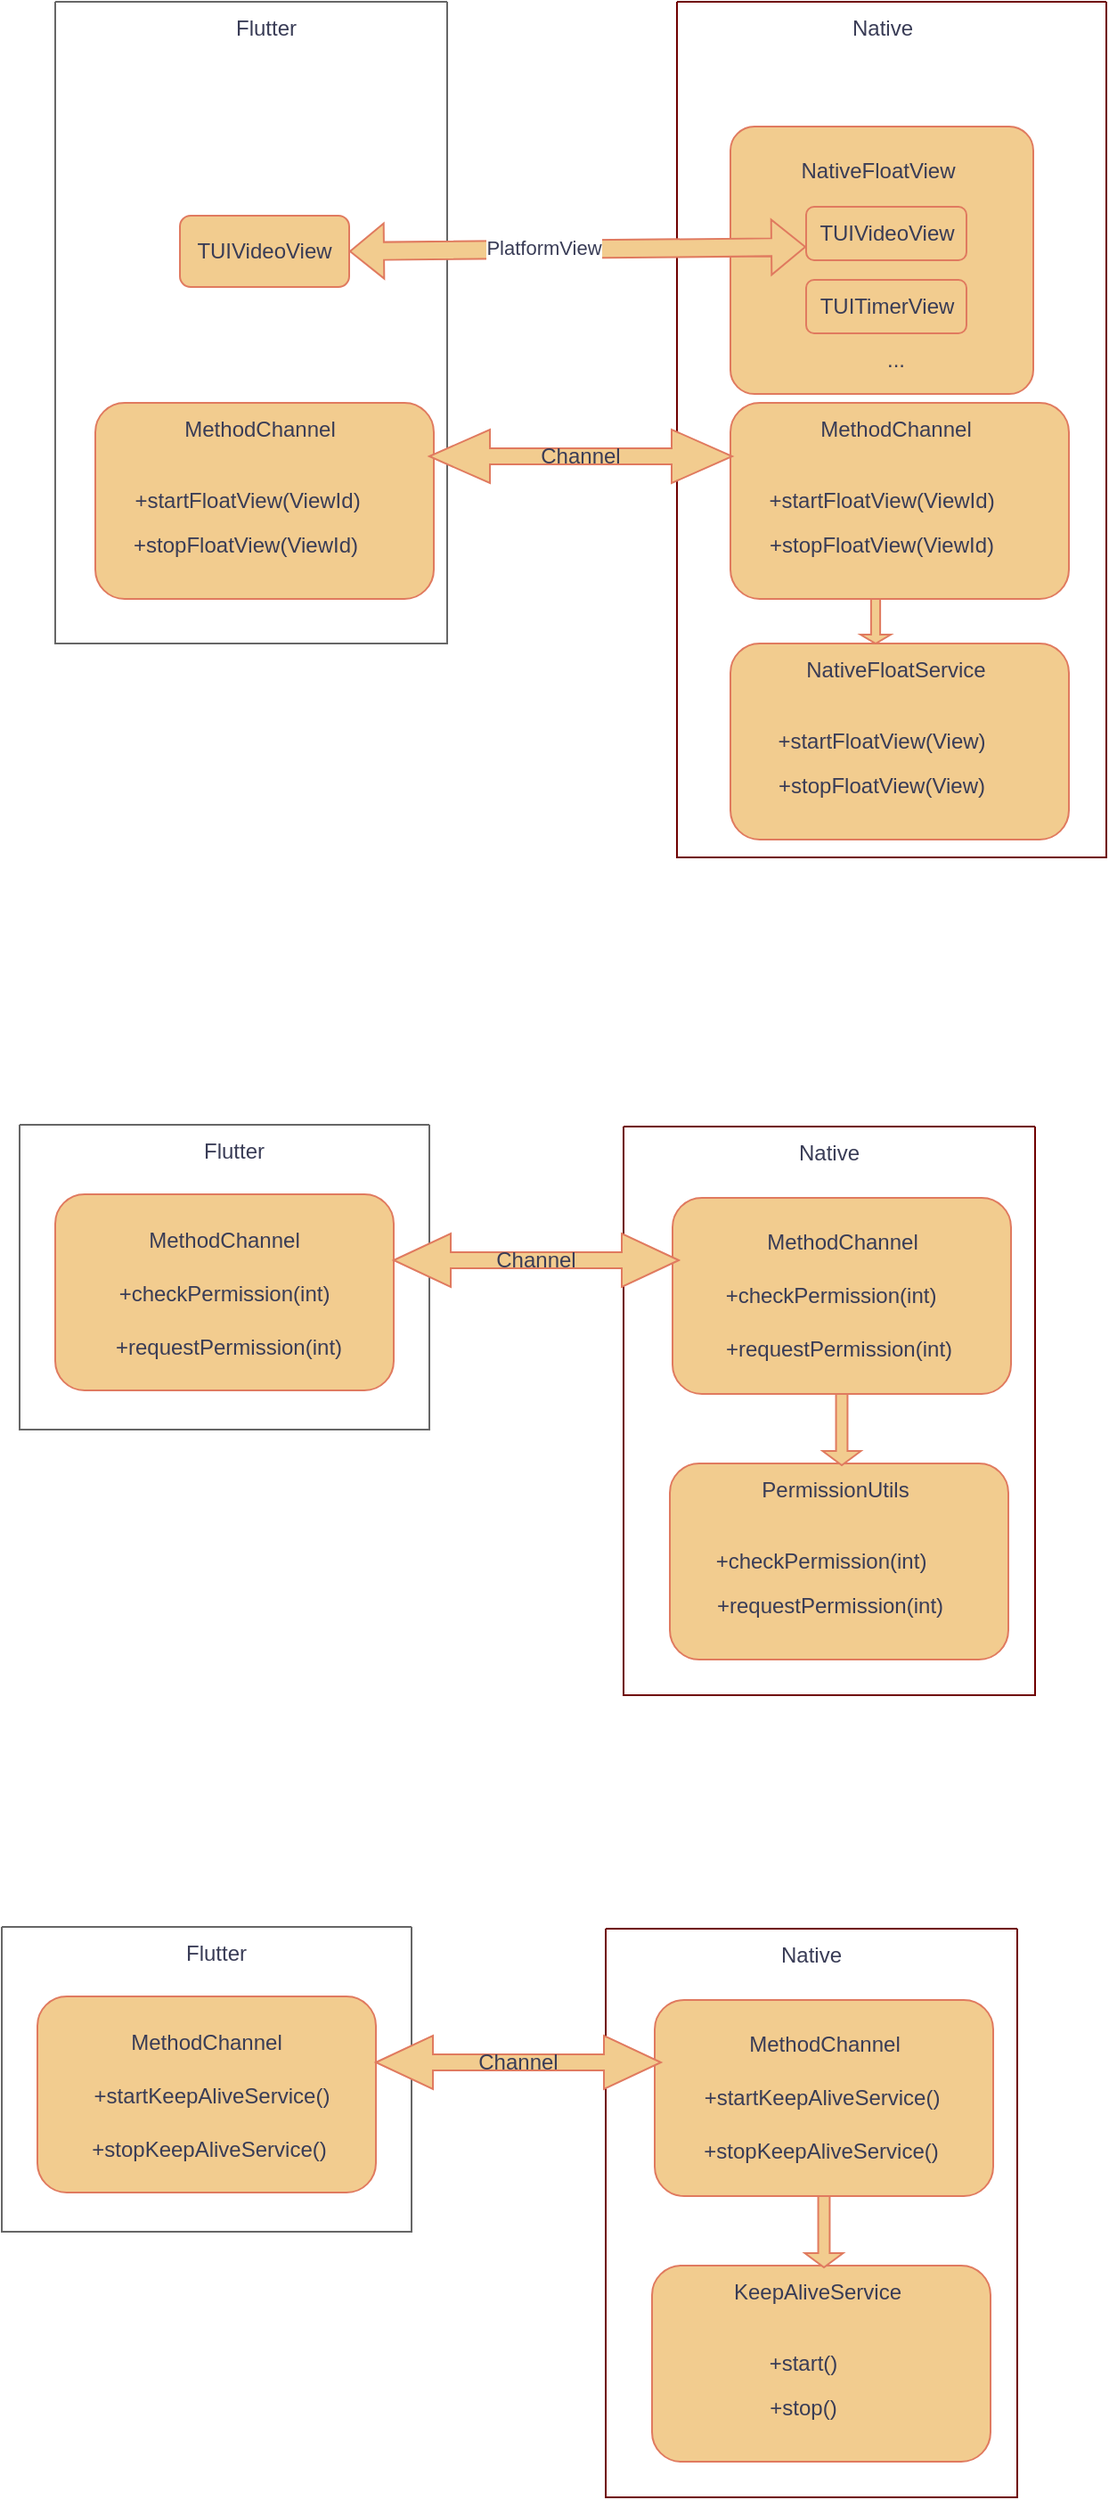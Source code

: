 <mxfile version="21.2.2" type="github">
  <diagram name="第 1 页" id="QmG3-PcEkuPx87hOaXbz">
    <mxGraphModel dx="1169" dy="659" grid="1" gridSize="10" guides="1" tooltips="1" connect="1" arrows="1" fold="1" page="1" pageScale="1" pageWidth="827" pageHeight="1169" math="0" shadow="0">
      <root>
        <mxCell id="0" />
        <mxCell id="1" parent="0" />
        <mxCell id="VjTijOHrhGqJa4PpmiOG-1" value="" style="swimlane;startSize=0;labelBackgroundColor=none;fillColor=#a20025;strokeColor=#6F0000;fontColor=#ffffff;" vertex="1" parent="1">
          <mxGeometry x="449" y="270" width="241" height="480" as="geometry" />
        </mxCell>
        <mxCell id="VjTijOHrhGqJa4PpmiOG-4" value="Native" style="text;html=1;align=center;verticalAlign=middle;resizable=0;points=[];autosize=1;strokeColor=none;fillColor=none;labelBackgroundColor=none;fontColor=#393C56;" vertex="1" parent="VjTijOHrhGqJa4PpmiOG-1">
          <mxGeometry x="85" width="60" height="30" as="geometry" />
        </mxCell>
        <mxCell id="VjTijOHrhGqJa4PpmiOG-7" value="" style="rounded=1;whiteSpace=wrap;html=1;strokeColor=#E07A5F;fontColor=#393C56;fillColor=#F2CC8F;arcSize=9;" vertex="1" parent="VjTijOHrhGqJa4PpmiOG-1">
          <mxGeometry x="30" y="70" width="170" height="150" as="geometry" />
        </mxCell>
        <mxCell id="VjTijOHrhGqJa4PpmiOG-6" value="TUIVideoView" style="rounded=1;whiteSpace=wrap;html=1;strokeColor=#E07A5F;fontColor=#393C56;fillColor=#F2CC8F;" vertex="1" parent="VjTijOHrhGqJa4PpmiOG-1">
          <mxGeometry x="72.5" y="115" width="90" height="30" as="geometry" />
        </mxCell>
        <mxCell id="VjTijOHrhGqJa4PpmiOG-9" value="TUITimerView" style="rounded=1;whiteSpace=wrap;html=1;strokeColor=#E07A5F;fontColor=#393C56;fillColor=#F2CC8F;" vertex="1" parent="VjTijOHrhGqJa4PpmiOG-1">
          <mxGeometry x="72.5" y="156" width="90" height="30" as="geometry" />
        </mxCell>
        <mxCell id="VjTijOHrhGqJa4PpmiOG-10" value="NativeFloatView" style="text;html=1;strokeColor=none;fillColor=none;align=center;verticalAlign=middle;whiteSpace=wrap;rounded=0;fontColor=#393C56;" vertex="1" parent="VjTijOHrhGqJa4PpmiOG-1">
          <mxGeometry x="82.5" y="80" width="60" height="30" as="geometry" />
        </mxCell>
        <mxCell id="VjTijOHrhGqJa4PpmiOG-12" value="..." style="text;html=1;strokeColor=none;fillColor=none;align=center;verticalAlign=middle;whiteSpace=wrap;rounded=0;fontColor=#393C56;" vertex="1" parent="VjTijOHrhGqJa4PpmiOG-1">
          <mxGeometry x="92.5" y="186" width="60" height="30" as="geometry" />
        </mxCell>
        <mxCell id="VjTijOHrhGqJa4PpmiOG-18" value="" style="rounded=1;whiteSpace=wrap;html=1;strokeColor=#E07A5F;fontColor=#393C56;fillColor=#F2CC8F;" vertex="1" parent="VjTijOHrhGqJa4PpmiOG-1">
          <mxGeometry x="30" y="360" width="190" height="110" as="geometry" />
        </mxCell>
        <mxCell id="VjTijOHrhGqJa4PpmiOG-19" value="NativeFloatService" style="text;html=1;strokeColor=none;fillColor=none;align=center;verticalAlign=middle;whiteSpace=wrap;rounded=0;fontColor=#393C56;" vertex="1" parent="VjTijOHrhGqJa4PpmiOG-1">
          <mxGeometry x="92.5" y="360" width="60" height="30" as="geometry" />
        </mxCell>
        <mxCell id="VjTijOHrhGqJa4PpmiOG-20" value="+startFloatView(View)" style="text;html=1;strokeColor=none;fillColor=none;align=center;verticalAlign=middle;whiteSpace=wrap;rounded=0;fontColor=#393C56;" vertex="1" parent="VjTijOHrhGqJa4PpmiOG-1">
          <mxGeometry x="85" y="400" width="60" height="30" as="geometry" />
        </mxCell>
        <mxCell id="VjTijOHrhGqJa4PpmiOG-24" value="+stopFloatView(View)" style="text;html=1;strokeColor=none;fillColor=none;align=center;verticalAlign=middle;whiteSpace=wrap;rounded=0;fontColor=#393C56;" vertex="1" parent="VjTijOHrhGqJa4PpmiOG-1">
          <mxGeometry x="84.5" y="425" width="60" height="30" as="geometry" />
        </mxCell>
        <mxCell id="VjTijOHrhGqJa4PpmiOG-59" value="" style="rounded=1;whiteSpace=wrap;html=1;strokeColor=#E07A5F;fontColor=#393C56;fillColor=#F2CC8F;" vertex="1" parent="VjTijOHrhGqJa4PpmiOG-1">
          <mxGeometry x="30" y="225" width="190" height="110" as="geometry" />
        </mxCell>
        <mxCell id="VjTijOHrhGqJa4PpmiOG-60" value="MethodChannel" style="text;html=1;strokeColor=none;fillColor=none;align=center;verticalAlign=middle;whiteSpace=wrap;rounded=0;fontColor=#393C56;" vertex="1" parent="VjTijOHrhGqJa4PpmiOG-1">
          <mxGeometry x="92.5" y="225" width="60" height="30" as="geometry" />
        </mxCell>
        <mxCell id="VjTijOHrhGqJa4PpmiOG-61" value="+startFloatView(ViewId)" style="text;html=1;strokeColor=none;fillColor=none;align=center;verticalAlign=middle;whiteSpace=wrap;rounded=0;fontColor=#393C56;" vertex="1" parent="VjTijOHrhGqJa4PpmiOG-1">
          <mxGeometry x="85" y="265" width="60" height="30" as="geometry" />
        </mxCell>
        <mxCell id="VjTijOHrhGqJa4PpmiOG-62" value="+stopFloatView(ViewId)" style="text;html=1;strokeColor=none;fillColor=none;align=center;verticalAlign=middle;whiteSpace=wrap;rounded=0;fontColor=#393C56;" vertex="1" parent="VjTijOHrhGqJa4PpmiOG-1">
          <mxGeometry x="84.5" y="290" width="60" height="30" as="geometry" />
        </mxCell>
        <mxCell id="VjTijOHrhGqJa4PpmiOG-70" value="" style="shape=singleArrow;direction=south;whiteSpace=wrap;html=1;strokeColor=#E07A5F;fontColor=#393C56;fillColor=#F2CC8F;" vertex="1" parent="VjTijOHrhGqJa4PpmiOG-1">
          <mxGeometry x="103" y="335" width="17" height="25" as="geometry" />
        </mxCell>
        <mxCell id="VjTijOHrhGqJa4PpmiOG-2" value="" style="swimlane;startSize=0;fillColor=#f5f5f5;strokeColor=#666666;labelBackgroundColor=none;fontColor=#333333;" vertex="1" parent="1">
          <mxGeometry x="100" y="270" width="220" height="360" as="geometry" />
        </mxCell>
        <mxCell id="VjTijOHrhGqJa4PpmiOG-3" value="Flutter" style="text;html=1;align=center;verticalAlign=middle;resizable=0;points=[];autosize=1;strokeColor=none;fillColor=none;labelBackgroundColor=none;fontColor=#393C56;" vertex="1" parent="VjTijOHrhGqJa4PpmiOG-2">
          <mxGeometry x="87.5" width="60" height="30" as="geometry" />
        </mxCell>
        <mxCell id="VjTijOHrhGqJa4PpmiOG-5" value="TUIVideoView" style="rounded=1;whiteSpace=wrap;html=1;strokeColor=#E07A5F;fontColor=#393C56;fillColor=#F2CC8F;" vertex="1" parent="VjTijOHrhGqJa4PpmiOG-2">
          <mxGeometry x="70" y="120" width="95" height="40" as="geometry" />
        </mxCell>
        <mxCell id="VjTijOHrhGqJa4PpmiOG-55" value="" style="rounded=1;whiteSpace=wrap;html=1;strokeColor=#E07A5F;fontColor=#393C56;fillColor=#F2CC8F;" vertex="1" parent="VjTijOHrhGqJa4PpmiOG-2">
          <mxGeometry x="22.5" y="225" width="190" height="110" as="geometry" />
        </mxCell>
        <mxCell id="VjTijOHrhGqJa4PpmiOG-56" value="MethodChannel" style="text;html=1;strokeColor=none;fillColor=none;align=center;verticalAlign=middle;whiteSpace=wrap;rounded=0;fontColor=#393C56;" vertex="1" parent="VjTijOHrhGqJa4PpmiOG-2">
          <mxGeometry x="85" y="225" width="60" height="30" as="geometry" />
        </mxCell>
        <mxCell id="VjTijOHrhGqJa4PpmiOG-57" value="+startFloatView(ViewId)" style="text;html=1;strokeColor=none;fillColor=none;align=center;verticalAlign=middle;whiteSpace=wrap;rounded=0;fontColor=#393C56;" vertex="1" parent="VjTijOHrhGqJa4PpmiOG-2">
          <mxGeometry x="77.5" y="265" width="60" height="30" as="geometry" />
        </mxCell>
        <mxCell id="VjTijOHrhGqJa4PpmiOG-58" value="+stopFloatView(ViewId)" style="text;html=1;strokeColor=none;fillColor=none;align=center;verticalAlign=middle;whiteSpace=wrap;rounded=0;fontColor=#393C56;" vertex="1" parent="VjTijOHrhGqJa4PpmiOG-2">
          <mxGeometry x="77" y="290" width="60" height="30" as="geometry" />
        </mxCell>
        <mxCell id="VjTijOHrhGqJa4PpmiOG-25" value="" style="shape=flexArrow;endArrow=classic;startArrow=classic;html=1;rounded=0;strokeColor=#E07A5F;fontColor=#393C56;fillColor=#F2CC8F;exitX=1;exitY=0.5;exitDx=0;exitDy=0;entryX=0;entryY=0.75;entryDx=0;entryDy=0;" edge="1" parent="1" source="VjTijOHrhGqJa4PpmiOG-5" target="VjTijOHrhGqJa4PpmiOG-6">
          <mxGeometry width="100" height="100" relative="1" as="geometry">
            <mxPoint x="370" y="600" as="sourcePoint" />
            <mxPoint x="470" y="500" as="targetPoint" />
          </mxGeometry>
        </mxCell>
        <mxCell id="VjTijOHrhGqJa4PpmiOG-26" value="PlatformView" style="edgeLabel;html=1;align=center;verticalAlign=middle;resizable=0;points=[];fontColor=#393C56;" vertex="1" connectable="0" parent="VjTijOHrhGqJa4PpmiOG-25">
          <mxGeometry x="-0.154" y="1" relative="1" as="geometry">
            <mxPoint as="offset" />
          </mxGeometry>
        </mxCell>
        <mxCell id="VjTijOHrhGqJa4PpmiOG-27" value="Channel" style="shape=doubleArrow;whiteSpace=wrap;html=1;strokeColor=#E07A5F;fontColor=#393C56;fillColor=#F2CC8F;" vertex="1" parent="1">
          <mxGeometry x="310" y="510" width="170" height="30" as="geometry" />
        </mxCell>
        <mxCell id="VjTijOHrhGqJa4PpmiOG-29" value="" style="swimlane;startSize=0;labelBackgroundColor=none;fillColor=#a20025;strokeColor=#6F0000;fontColor=#ffffff;" vertex="1" parent="1">
          <mxGeometry x="419" y="901" width="231" height="319" as="geometry" />
        </mxCell>
        <mxCell id="VjTijOHrhGqJa4PpmiOG-30" value="Native" style="text;html=1;align=center;verticalAlign=middle;resizable=0;points=[];autosize=1;strokeColor=none;fillColor=none;labelBackgroundColor=none;fontColor=#393C56;" vertex="1" parent="VjTijOHrhGqJa4PpmiOG-29">
          <mxGeometry x="85" width="60" height="30" as="geometry" />
        </mxCell>
        <mxCell id="VjTijOHrhGqJa4PpmiOG-35" value="..." style="text;html=1;strokeColor=none;fillColor=none;align=center;verticalAlign=middle;whiteSpace=wrap;rounded=0;fontColor=#393C56;" vertex="1" parent="VjTijOHrhGqJa4PpmiOG-29">
          <mxGeometry x="92.5" y="206" width="60" height="30" as="geometry" />
        </mxCell>
        <mxCell id="VjTijOHrhGqJa4PpmiOG-36" value="" style="rounded=1;whiteSpace=wrap;html=1;strokeColor=#E07A5F;fontColor=#393C56;fillColor=#F2CC8F;" vertex="1" parent="VjTijOHrhGqJa4PpmiOG-29">
          <mxGeometry x="27.5" y="40" width="190" height="110" as="geometry" />
        </mxCell>
        <mxCell id="VjTijOHrhGqJa4PpmiOG-37" value="MethodChannel" style="text;html=1;strokeColor=none;fillColor=none;align=center;verticalAlign=middle;whiteSpace=wrap;rounded=0;fontColor=#393C56;" vertex="1" parent="VjTijOHrhGqJa4PpmiOG-29">
          <mxGeometry x="92.5" y="50" width="60" height="30" as="geometry" />
        </mxCell>
        <mxCell id="VjTijOHrhGqJa4PpmiOG-38" value="+checkPermission&lt;span style=&quot;background-color: initial;&quot;&gt;(int)&lt;/span&gt;" style="text;html=1;strokeColor=none;fillColor=none;align=center;verticalAlign=middle;whiteSpace=wrap;rounded=0;fontColor=#393C56;" vertex="1" parent="VjTijOHrhGqJa4PpmiOG-29">
          <mxGeometry x="80" y="80" width="72.5" height="30" as="geometry" />
        </mxCell>
        <mxCell id="VjTijOHrhGqJa4PpmiOG-39" value="+requestPermission&lt;span style=&quot;background-color: initial;&quot;&gt;(int)&lt;/span&gt;" style="text;html=1;strokeColor=none;fillColor=none;align=center;verticalAlign=middle;whiteSpace=wrap;rounded=0;fontColor=#393C56;" vertex="1" parent="VjTijOHrhGqJa4PpmiOG-29">
          <mxGeometry x="91" y="110" width="60" height="30" as="geometry" />
        </mxCell>
        <mxCell id="VjTijOHrhGqJa4PpmiOG-71" value="" style="rounded=1;whiteSpace=wrap;html=1;strokeColor=#E07A5F;fontColor=#393C56;fillColor=#F2CC8F;" vertex="1" parent="VjTijOHrhGqJa4PpmiOG-29">
          <mxGeometry x="26" y="189" width="190" height="110" as="geometry" />
        </mxCell>
        <mxCell id="VjTijOHrhGqJa4PpmiOG-72" value="PermissionUtils" style="text;html=1;strokeColor=none;fillColor=none;align=center;verticalAlign=middle;whiteSpace=wrap;rounded=0;fontColor=#393C56;" vertex="1" parent="VjTijOHrhGqJa4PpmiOG-29">
          <mxGeometry x="88.5" y="189" width="60" height="30" as="geometry" />
        </mxCell>
        <mxCell id="VjTijOHrhGqJa4PpmiOG-73" value="+checkPermission(int)" style="text;html=1;strokeColor=none;fillColor=none;align=center;verticalAlign=middle;whiteSpace=wrap;rounded=0;fontColor=#393C56;" vertex="1" parent="VjTijOHrhGqJa4PpmiOG-29">
          <mxGeometry x="81" y="229" width="60" height="30" as="geometry" />
        </mxCell>
        <mxCell id="VjTijOHrhGqJa4PpmiOG-74" value="+requestPermission(int)" style="text;html=1;strokeColor=none;fillColor=none;align=center;verticalAlign=middle;whiteSpace=wrap;rounded=0;fontColor=#393C56;" vertex="1" parent="VjTijOHrhGqJa4PpmiOG-29">
          <mxGeometry x="80.5" y="254" width="69.5" height="30" as="geometry" />
        </mxCell>
        <mxCell id="VjTijOHrhGqJa4PpmiOG-77" value="" style="shape=singleArrow;direction=south;whiteSpace=wrap;html=1;strokeColor=#E07A5F;fontColor=#393C56;fillColor=#F2CC8F;" vertex="1" parent="VjTijOHrhGqJa4PpmiOG-29">
          <mxGeometry x="111.75" y="150" width="21.5" height="40" as="geometry" />
        </mxCell>
        <mxCell id="VjTijOHrhGqJa4PpmiOG-40" value="" style="swimlane;startSize=0;fillColor=#f5f5f5;strokeColor=#666666;labelBackgroundColor=none;fontColor=#333333;" vertex="1" parent="1">
          <mxGeometry x="80" y="900" width="230" height="171" as="geometry" />
        </mxCell>
        <mxCell id="VjTijOHrhGqJa4PpmiOG-41" value="Flutter" style="text;html=1;align=center;verticalAlign=middle;resizable=0;points=[];autosize=1;strokeColor=none;fillColor=none;labelBackgroundColor=none;fontColor=#393C56;" vertex="1" parent="VjTijOHrhGqJa4PpmiOG-40">
          <mxGeometry x="90" width="60" height="30" as="geometry" />
        </mxCell>
        <mxCell id="VjTijOHrhGqJa4PpmiOG-50" value="" style="rounded=1;whiteSpace=wrap;html=1;strokeColor=#E07A5F;fontColor=#393C56;fillColor=#F2CC8F;" vertex="1" parent="VjTijOHrhGqJa4PpmiOG-40">
          <mxGeometry x="20" y="39" width="190" height="110" as="geometry" />
        </mxCell>
        <mxCell id="VjTijOHrhGqJa4PpmiOG-51" value="MethodChannel" style="text;html=1;strokeColor=none;fillColor=none;align=center;verticalAlign=middle;whiteSpace=wrap;rounded=0;fontColor=#393C56;" vertex="1" parent="VjTijOHrhGqJa4PpmiOG-40">
          <mxGeometry x="85" y="50" width="60" height="30" as="geometry" />
        </mxCell>
        <mxCell id="VjTijOHrhGqJa4PpmiOG-52" value="+checkPermission&lt;span style=&quot;background-color: initial;&quot;&gt;(int)&lt;/span&gt;" style="text;html=1;strokeColor=none;fillColor=none;align=center;verticalAlign=middle;whiteSpace=wrap;rounded=0;fontColor=#393C56;" vertex="1" parent="VjTijOHrhGqJa4PpmiOG-40">
          <mxGeometry x="85" y="80" width="60" height="30" as="geometry" />
        </mxCell>
        <mxCell id="VjTijOHrhGqJa4PpmiOG-53" value="+requestPermission&lt;span style=&quot;background-color: initial;&quot;&gt;(int)&lt;/span&gt;" style="text;html=1;strokeColor=none;fillColor=none;align=center;verticalAlign=middle;whiteSpace=wrap;rounded=0;fontColor=#393C56;" vertex="1" parent="VjTijOHrhGqJa4PpmiOG-40">
          <mxGeometry x="83.5" y="110" width="66.5" height="30" as="geometry" />
        </mxCell>
        <mxCell id="VjTijOHrhGqJa4PpmiOG-46" value="Channel" style="shape=doubleArrow;whiteSpace=wrap;html=1;strokeColor=#E07A5F;fontColor=#393C56;fillColor=#F2CC8F;" vertex="1" parent="1">
          <mxGeometry x="290" y="961" width="160" height="30" as="geometry" />
        </mxCell>
        <mxCell id="VjTijOHrhGqJa4PpmiOG-78" value="" style="swimlane;startSize=0;labelBackgroundColor=none;fillColor=#a20025;strokeColor=#6F0000;fontColor=#ffffff;" vertex="1" parent="1">
          <mxGeometry x="409" y="1351" width="231" height="319" as="geometry" />
        </mxCell>
        <mxCell id="VjTijOHrhGqJa4PpmiOG-79" value="Native" style="text;html=1;align=center;verticalAlign=middle;resizable=0;points=[];autosize=1;strokeColor=none;fillColor=none;labelBackgroundColor=none;fontColor=#393C56;" vertex="1" parent="VjTijOHrhGqJa4PpmiOG-78">
          <mxGeometry x="85" width="60" height="30" as="geometry" />
        </mxCell>
        <mxCell id="VjTijOHrhGqJa4PpmiOG-80" value="..." style="text;html=1;strokeColor=none;fillColor=none;align=center;verticalAlign=middle;whiteSpace=wrap;rounded=0;fontColor=#393C56;" vertex="1" parent="VjTijOHrhGqJa4PpmiOG-78">
          <mxGeometry x="92.5" y="206" width="60" height="30" as="geometry" />
        </mxCell>
        <mxCell id="VjTijOHrhGqJa4PpmiOG-81" value="" style="rounded=1;whiteSpace=wrap;html=1;strokeColor=#E07A5F;fontColor=#393C56;fillColor=#F2CC8F;" vertex="1" parent="VjTijOHrhGqJa4PpmiOG-78">
          <mxGeometry x="27.5" y="40" width="190" height="110" as="geometry" />
        </mxCell>
        <mxCell id="VjTijOHrhGqJa4PpmiOG-82" value="MethodChannel" style="text;html=1;strokeColor=none;fillColor=none;align=center;verticalAlign=middle;whiteSpace=wrap;rounded=0;fontColor=#393C56;" vertex="1" parent="VjTijOHrhGqJa4PpmiOG-78">
          <mxGeometry x="92.5" y="50" width="60" height="30" as="geometry" />
        </mxCell>
        <mxCell id="VjTijOHrhGqJa4PpmiOG-83" value="+startKeepAliveService()" style="text;html=1;strokeColor=none;fillColor=none;align=center;verticalAlign=middle;whiteSpace=wrap;rounded=0;fontColor=#393C56;" vertex="1" parent="VjTijOHrhGqJa4PpmiOG-78">
          <mxGeometry x="85" y="80" width="72.5" height="30" as="geometry" />
        </mxCell>
        <mxCell id="VjTijOHrhGqJa4PpmiOG-84" value="+stopKeepAliveService()" style="text;html=1;strokeColor=none;fillColor=none;align=center;verticalAlign=middle;whiteSpace=wrap;rounded=0;fontColor=#393C56;" vertex="1" parent="VjTijOHrhGqJa4PpmiOG-78">
          <mxGeometry x="91" y="110" width="60" height="30" as="geometry" />
        </mxCell>
        <mxCell id="VjTijOHrhGqJa4PpmiOG-85" value="" style="rounded=1;whiteSpace=wrap;html=1;strokeColor=#E07A5F;fontColor=#393C56;fillColor=#F2CC8F;" vertex="1" parent="VjTijOHrhGqJa4PpmiOG-78">
          <mxGeometry x="26" y="189" width="190" height="110" as="geometry" />
        </mxCell>
        <mxCell id="VjTijOHrhGqJa4PpmiOG-86" value="KeepAliveService" style="text;html=1;strokeColor=none;fillColor=none;align=center;verticalAlign=middle;whiteSpace=wrap;rounded=0;fontColor=#393C56;" vertex="1" parent="VjTijOHrhGqJa4PpmiOG-78">
          <mxGeometry x="88.5" y="189" width="60" height="30" as="geometry" />
        </mxCell>
        <mxCell id="VjTijOHrhGqJa4PpmiOG-87" value="+start()" style="text;html=1;strokeColor=none;fillColor=none;align=center;verticalAlign=middle;whiteSpace=wrap;rounded=0;fontColor=#393C56;" vertex="1" parent="VjTijOHrhGqJa4PpmiOG-78">
          <mxGeometry x="81" y="229" width="60" height="30" as="geometry" />
        </mxCell>
        <mxCell id="VjTijOHrhGqJa4PpmiOG-88" value="+stop()" style="text;html=1;strokeColor=none;fillColor=none;align=center;verticalAlign=middle;whiteSpace=wrap;rounded=0;fontColor=#393C56;" vertex="1" parent="VjTijOHrhGqJa4PpmiOG-78">
          <mxGeometry x="75.5" y="254" width="69.5" height="30" as="geometry" />
        </mxCell>
        <mxCell id="VjTijOHrhGqJa4PpmiOG-89" value="" style="shape=singleArrow;direction=south;whiteSpace=wrap;html=1;strokeColor=#E07A5F;fontColor=#393C56;fillColor=#F2CC8F;" vertex="1" parent="VjTijOHrhGqJa4PpmiOG-78">
          <mxGeometry x="111.75" y="150" width="21.5" height="40" as="geometry" />
        </mxCell>
        <mxCell id="VjTijOHrhGqJa4PpmiOG-90" value="" style="swimlane;startSize=0;fillColor=#f5f5f5;strokeColor=#666666;labelBackgroundColor=none;fontColor=#333333;" vertex="1" parent="1">
          <mxGeometry x="70" y="1350" width="230" height="171" as="geometry" />
        </mxCell>
        <mxCell id="VjTijOHrhGqJa4PpmiOG-91" value="Flutter" style="text;html=1;align=center;verticalAlign=middle;resizable=0;points=[];autosize=1;strokeColor=none;fillColor=none;labelBackgroundColor=none;fontColor=#393C56;" vertex="1" parent="VjTijOHrhGqJa4PpmiOG-90">
          <mxGeometry x="90" width="60" height="30" as="geometry" />
        </mxCell>
        <mxCell id="VjTijOHrhGqJa4PpmiOG-92" value="" style="rounded=1;whiteSpace=wrap;html=1;strokeColor=#E07A5F;fontColor=#393C56;fillColor=#F2CC8F;" vertex="1" parent="VjTijOHrhGqJa4PpmiOG-90">
          <mxGeometry x="20" y="39" width="190" height="110" as="geometry" />
        </mxCell>
        <mxCell id="VjTijOHrhGqJa4PpmiOG-93" value="MethodChannel" style="text;html=1;strokeColor=none;fillColor=none;align=center;verticalAlign=middle;whiteSpace=wrap;rounded=0;fontColor=#393C56;" vertex="1" parent="VjTijOHrhGqJa4PpmiOG-90">
          <mxGeometry x="85" y="50" width="60" height="30" as="geometry" />
        </mxCell>
        <mxCell id="VjTijOHrhGqJa4PpmiOG-94" value="+startKeepAliveService&lt;span style=&quot;background-color: initial;&quot;&gt;()&lt;/span&gt;" style="text;html=1;strokeColor=none;fillColor=none;align=center;verticalAlign=middle;whiteSpace=wrap;rounded=0;fontColor=#393C56;" vertex="1" parent="VjTijOHrhGqJa4PpmiOG-90">
          <mxGeometry x="88" y="80" width="60" height="30" as="geometry" />
        </mxCell>
        <mxCell id="VjTijOHrhGqJa4PpmiOG-95" value="+stopKeepAliveService&lt;span style=&quot;background-color: initial;&quot;&gt;()&lt;/span&gt;" style="text;html=1;strokeColor=none;fillColor=none;align=center;verticalAlign=middle;whiteSpace=wrap;rounded=0;fontColor=#393C56;" vertex="1" parent="VjTijOHrhGqJa4PpmiOG-90">
          <mxGeometry x="82.5" y="110" width="66.5" height="30" as="geometry" />
        </mxCell>
        <mxCell id="VjTijOHrhGqJa4PpmiOG-96" value="Channel" style="shape=doubleArrow;whiteSpace=wrap;html=1;strokeColor=#E07A5F;fontColor=#393C56;fillColor=#F2CC8F;" vertex="1" parent="1">
          <mxGeometry x="280" y="1411" width="160" height="30" as="geometry" />
        </mxCell>
      </root>
    </mxGraphModel>
  </diagram>
</mxfile>
